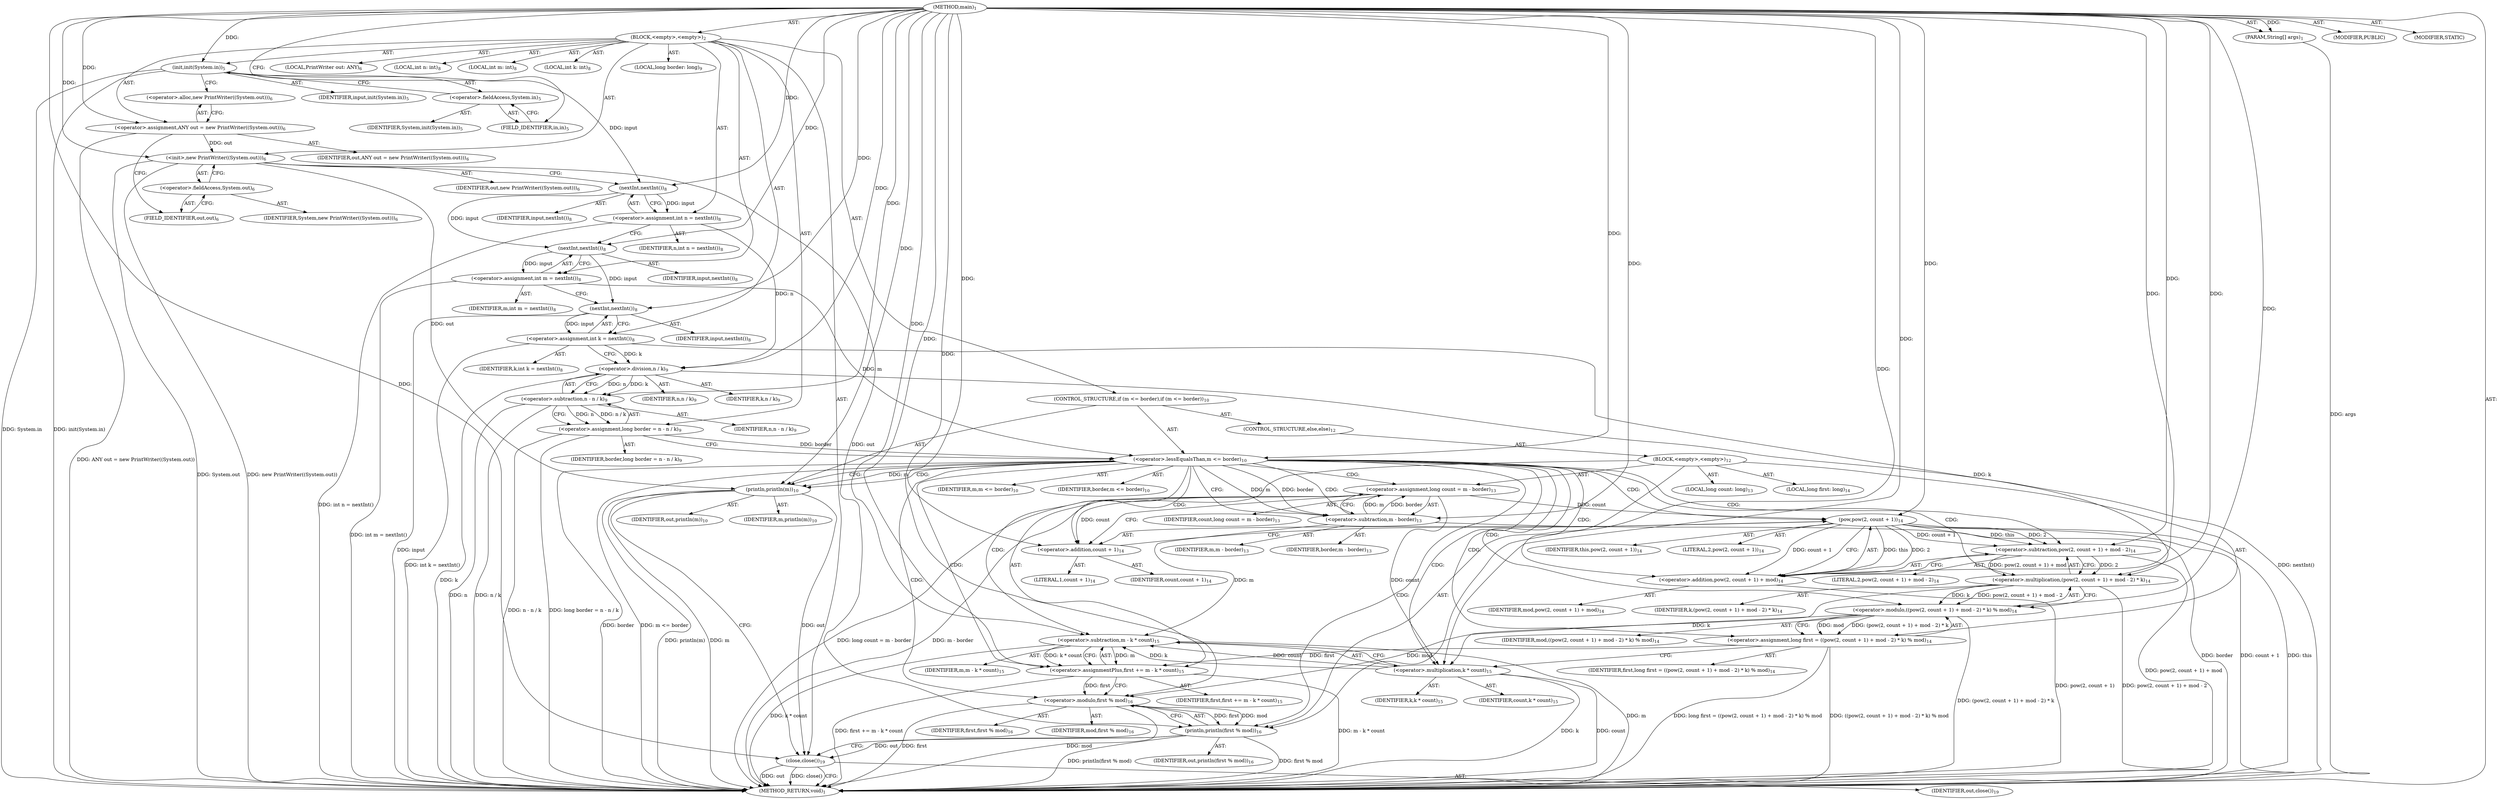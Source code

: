 digraph "main" {  
"19" [label = <(METHOD,main)<SUB>1</SUB>> ]
"20" [label = <(PARAM,String[] args)<SUB>1</SUB>> ]
"21" [label = <(BLOCK,&lt;empty&gt;,&lt;empty&gt;)<SUB>2</SUB>> ]
"22" [label = <(init,init(System.in))<SUB>5</SUB>> ]
"23" [label = <(IDENTIFIER,input,init(System.in))<SUB>5</SUB>> ]
"24" [label = <(&lt;operator&gt;.fieldAccess,System.in)<SUB>5</SUB>> ]
"25" [label = <(IDENTIFIER,System,init(System.in))<SUB>5</SUB>> ]
"26" [label = <(FIELD_IDENTIFIER,in,in)<SUB>5</SUB>> ]
"4" [label = <(LOCAL,PrintWriter out: ANY)<SUB>6</SUB>> ]
"27" [label = <(&lt;operator&gt;.assignment,ANY out = new PrintWriter((System.out)))<SUB>6</SUB>> ]
"28" [label = <(IDENTIFIER,out,ANY out = new PrintWriter((System.out)))<SUB>6</SUB>> ]
"29" [label = <(&lt;operator&gt;.alloc,new PrintWriter((System.out)))<SUB>6</SUB>> ]
"30" [label = <(&lt;init&gt;,new PrintWriter((System.out)))<SUB>6</SUB>> ]
"3" [label = <(IDENTIFIER,out,new PrintWriter((System.out)))<SUB>6</SUB>> ]
"31" [label = <(&lt;operator&gt;.fieldAccess,System.out)<SUB>6</SUB>> ]
"32" [label = <(IDENTIFIER,System,new PrintWriter((System.out)))<SUB>6</SUB>> ]
"33" [label = <(FIELD_IDENTIFIER,out,out)<SUB>6</SUB>> ]
"34" [label = <(LOCAL,int n: int)<SUB>8</SUB>> ]
"35" [label = <(LOCAL,int m: int)<SUB>8</SUB>> ]
"36" [label = <(LOCAL,int k: int)<SUB>8</SUB>> ]
"37" [label = <(&lt;operator&gt;.assignment,int n = nextInt())<SUB>8</SUB>> ]
"38" [label = <(IDENTIFIER,n,int n = nextInt())<SUB>8</SUB>> ]
"39" [label = <(nextInt,nextInt())<SUB>8</SUB>> ]
"40" [label = <(IDENTIFIER,input,nextInt())<SUB>8</SUB>> ]
"41" [label = <(&lt;operator&gt;.assignment,int m = nextInt())<SUB>8</SUB>> ]
"42" [label = <(IDENTIFIER,m,int m = nextInt())<SUB>8</SUB>> ]
"43" [label = <(nextInt,nextInt())<SUB>8</SUB>> ]
"44" [label = <(IDENTIFIER,input,nextInt())<SUB>8</SUB>> ]
"45" [label = <(&lt;operator&gt;.assignment,int k = nextInt())<SUB>8</SUB>> ]
"46" [label = <(IDENTIFIER,k,int k = nextInt())<SUB>8</SUB>> ]
"47" [label = <(nextInt,nextInt())<SUB>8</SUB>> ]
"48" [label = <(IDENTIFIER,input,nextInt())<SUB>8</SUB>> ]
"49" [label = <(LOCAL,long border: long)<SUB>9</SUB>> ]
"50" [label = <(&lt;operator&gt;.assignment,long border = n - n / k)<SUB>9</SUB>> ]
"51" [label = <(IDENTIFIER,border,long border = n - n / k)<SUB>9</SUB>> ]
"52" [label = <(&lt;operator&gt;.subtraction,n - n / k)<SUB>9</SUB>> ]
"53" [label = <(IDENTIFIER,n,n - n / k)<SUB>9</SUB>> ]
"54" [label = <(&lt;operator&gt;.division,n / k)<SUB>9</SUB>> ]
"55" [label = <(IDENTIFIER,n,n / k)<SUB>9</SUB>> ]
"56" [label = <(IDENTIFIER,k,n / k)<SUB>9</SUB>> ]
"57" [label = <(CONTROL_STRUCTURE,if (m &lt;= border),if (m &lt;= border))<SUB>10</SUB>> ]
"58" [label = <(&lt;operator&gt;.lessEqualsThan,m &lt;= border)<SUB>10</SUB>> ]
"59" [label = <(IDENTIFIER,m,m &lt;= border)<SUB>10</SUB>> ]
"60" [label = <(IDENTIFIER,border,m &lt;= border)<SUB>10</SUB>> ]
"61" [label = <(println,println(m))<SUB>10</SUB>> ]
"62" [label = <(IDENTIFIER,out,println(m))<SUB>10</SUB>> ]
"63" [label = <(IDENTIFIER,m,println(m))<SUB>10</SUB>> ]
"64" [label = <(CONTROL_STRUCTURE,else,else)<SUB>12</SUB>> ]
"65" [label = <(BLOCK,&lt;empty&gt;,&lt;empty&gt;)<SUB>12</SUB>> ]
"66" [label = <(LOCAL,long count: long)<SUB>13</SUB>> ]
"67" [label = <(&lt;operator&gt;.assignment,long count = m - border)<SUB>13</SUB>> ]
"68" [label = <(IDENTIFIER,count,long count = m - border)<SUB>13</SUB>> ]
"69" [label = <(&lt;operator&gt;.subtraction,m - border)<SUB>13</SUB>> ]
"70" [label = <(IDENTIFIER,m,m - border)<SUB>13</SUB>> ]
"71" [label = <(IDENTIFIER,border,m - border)<SUB>13</SUB>> ]
"72" [label = <(LOCAL,long first: long)<SUB>14</SUB>> ]
"73" [label = <(&lt;operator&gt;.assignment,long first = ((pow(2, count + 1) + mod - 2) * k) % mod)<SUB>14</SUB>> ]
"74" [label = <(IDENTIFIER,first,long first = ((pow(2, count + 1) + mod - 2) * k) % mod)<SUB>14</SUB>> ]
"75" [label = <(&lt;operator&gt;.modulo,((pow(2, count + 1) + mod - 2) * k) % mod)<SUB>14</SUB>> ]
"76" [label = <(&lt;operator&gt;.multiplication,(pow(2, count + 1) + mod - 2) * k)<SUB>14</SUB>> ]
"77" [label = <(&lt;operator&gt;.subtraction,pow(2, count + 1) + mod - 2)<SUB>14</SUB>> ]
"78" [label = <(&lt;operator&gt;.addition,pow(2, count + 1) + mod)<SUB>14</SUB>> ]
"79" [label = <(pow,pow(2, count + 1))<SUB>14</SUB>> ]
"80" [label = <(IDENTIFIER,this,pow(2, count + 1))<SUB>14</SUB>> ]
"81" [label = <(LITERAL,2,pow(2, count + 1))<SUB>14</SUB>> ]
"82" [label = <(&lt;operator&gt;.addition,count + 1)<SUB>14</SUB>> ]
"83" [label = <(IDENTIFIER,count,count + 1)<SUB>14</SUB>> ]
"84" [label = <(LITERAL,1,count + 1)<SUB>14</SUB>> ]
"85" [label = <(IDENTIFIER,mod,pow(2, count + 1) + mod)<SUB>14</SUB>> ]
"86" [label = <(LITERAL,2,pow(2, count + 1) + mod - 2)<SUB>14</SUB>> ]
"87" [label = <(IDENTIFIER,k,(pow(2, count + 1) + mod - 2) * k)<SUB>14</SUB>> ]
"88" [label = <(IDENTIFIER,mod,((pow(2, count + 1) + mod - 2) * k) % mod)<SUB>14</SUB>> ]
"89" [label = <(&lt;operator&gt;.assignmentPlus,first += m - k * count)<SUB>15</SUB>> ]
"90" [label = <(IDENTIFIER,first,first += m - k * count)<SUB>15</SUB>> ]
"91" [label = <(&lt;operator&gt;.subtraction,m - k * count)<SUB>15</SUB>> ]
"92" [label = <(IDENTIFIER,m,m - k * count)<SUB>15</SUB>> ]
"93" [label = <(&lt;operator&gt;.multiplication,k * count)<SUB>15</SUB>> ]
"94" [label = <(IDENTIFIER,k,k * count)<SUB>15</SUB>> ]
"95" [label = <(IDENTIFIER,count,k * count)<SUB>15</SUB>> ]
"96" [label = <(println,println(first % mod))<SUB>16</SUB>> ]
"97" [label = <(IDENTIFIER,out,println(first % mod))<SUB>16</SUB>> ]
"98" [label = <(&lt;operator&gt;.modulo,first % mod)<SUB>16</SUB>> ]
"99" [label = <(IDENTIFIER,first,first % mod)<SUB>16</SUB>> ]
"100" [label = <(IDENTIFIER,mod,first % mod)<SUB>16</SUB>> ]
"101" [label = <(close,close())<SUB>19</SUB>> ]
"102" [label = <(IDENTIFIER,out,close())<SUB>19</SUB>> ]
"103" [label = <(MODIFIER,PUBLIC)> ]
"104" [label = <(MODIFIER,STATIC)> ]
"105" [label = <(METHOD_RETURN,void)<SUB>1</SUB>> ]
  "19" -> "20"  [ label = "AST: "] 
  "19" -> "21"  [ label = "AST: "] 
  "19" -> "103"  [ label = "AST: "] 
  "19" -> "104"  [ label = "AST: "] 
  "19" -> "105"  [ label = "AST: "] 
  "21" -> "22"  [ label = "AST: "] 
  "21" -> "4"  [ label = "AST: "] 
  "21" -> "27"  [ label = "AST: "] 
  "21" -> "30"  [ label = "AST: "] 
  "21" -> "34"  [ label = "AST: "] 
  "21" -> "35"  [ label = "AST: "] 
  "21" -> "36"  [ label = "AST: "] 
  "21" -> "37"  [ label = "AST: "] 
  "21" -> "41"  [ label = "AST: "] 
  "21" -> "45"  [ label = "AST: "] 
  "21" -> "49"  [ label = "AST: "] 
  "21" -> "50"  [ label = "AST: "] 
  "21" -> "57"  [ label = "AST: "] 
  "21" -> "101"  [ label = "AST: "] 
  "22" -> "23"  [ label = "AST: "] 
  "22" -> "24"  [ label = "AST: "] 
  "24" -> "25"  [ label = "AST: "] 
  "24" -> "26"  [ label = "AST: "] 
  "27" -> "28"  [ label = "AST: "] 
  "27" -> "29"  [ label = "AST: "] 
  "30" -> "3"  [ label = "AST: "] 
  "30" -> "31"  [ label = "AST: "] 
  "31" -> "32"  [ label = "AST: "] 
  "31" -> "33"  [ label = "AST: "] 
  "37" -> "38"  [ label = "AST: "] 
  "37" -> "39"  [ label = "AST: "] 
  "39" -> "40"  [ label = "AST: "] 
  "41" -> "42"  [ label = "AST: "] 
  "41" -> "43"  [ label = "AST: "] 
  "43" -> "44"  [ label = "AST: "] 
  "45" -> "46"  [ label = "AST: "] 
  "45" -> "47"  [ label = "AST: "] 
  "47" -> "48"  [ label = "AST: "] 
  "50" -> "51"  [ label = "AST: "] 
  "50" -> "52"  [ label = "AST: "] 
  "52" -> "53"  [ label = "AST: "] 
  "52" -> "54"  [ label = "AST: "] 
  "54" -> "55"  [ label = "AST: "] 
  "54" -> "56"  [ label = "AST: "] 
  "57" -> "58"  [ label = "AST: "] 
  "57" -> "61"  [ label = "AST: "] 
  "57" -> "64"  [ label = "AST: "] 
  "58" -> "59"  [ label = "AST: "] 
  "58" -> "60"  [ label = "AST: "] 
  "61" -> "62"  [ label = "AST: "] 
  "61" -> "63"  [ label = "AST: "] 
  "64" -> "65"  [ label = "AST: "] 
  "65" -> "66"  [ label = "AST: "] 
  "65" -> "67"  [ label = "AST: "] 
  "65" -> "72"  [ label = "AST: "] 
  "65" -> "73"  [ label = "AST: "] 
  "65" -> "89"  [ label = "AST: "] 
  "65" -> "96"  [ label = "AST: "] 
  "67" -> "68"  [ label = "AST: "] 
  "67" -> "69"  [ label = "AST: "] 
  "69" -> "70"  [ label = "AST: "] 
  "69" -> "71"  [ label = "AST: "] 
  "73" -> "74"  [ label = "AST: "] 
  "73" -> "75"  [ label = "AST: "] 
  "75" -> "76"  [ label = "AST: "] 
  "75" -> "88"  [ label = "AST: "] 
  "76" -> "77"  [ label = "AST: "] 
  "76" -> "87"  [ label = "AST: "] 
  "77" -> "78"  [ label = "AST: "] 
  "77" -> "86"  [ label = "AST: "] 
  "78" -> "79"  [ label = "AST: "] 
  "78" -> "85"  [ label = "AST: "] 
  "79" -> "80"  [ label = "AST: "] 
  "79" -> "81"  [ label = "AST: "] 
  "79" -> "82"  [ label = "AST: "] 
  "82" -> "83"  [ label = "AST: "] 
  "82" -> "84"  [ label = "AST: "] 
  "89" -> "90"  [ label = "AST: "] 
  "89" -> "91"  [ label = "AST: "] 
  "91" -> "92"  [ label = "AST: "] 
  "91" -> "93"  [ label = "AST: "] 
  "93" -> "94"  [ label = "AST: "] 
  "93" -> "95"  [ label = "AST: "] 
  "96" -> "97"  [ label = "AST: "] 
  "96" -> "98"  [ label = "AST: "] 
  "98" -> "99"  [ label = "AST: "] 
  "98" -> "100"  [ label = "AST: "] 
  "101" -> "102"  [ label = "AST: "] 
  "22" -> "29"  [ label = "CFG: "] 
  "27" -> "33"  [ label = "CFG: "] 
  "30" -> "39"  [ label = "CFG: "] 
  "37" -> "43"  [ label = "CFG: "] 
  "41" -> "47"  [ label = "CFG: "] 
  "45" -> "54"  [ label = "CFG: "] 
  "50" -> "58"  [ label = "CFG: "] 
  "101" -> "105"  [ label = "CFG: "] 
  "24" -> "22"  [ label = "CFG: "] 
  "29" -> "27"  [ label = "CFG: "] 
  "31" -> "30"  [ label = "CFG: "] 
  "39" -> "37"  [ label = "CFG: "] 
  "43" -> "41"  [ label = "CFG: "] 
  "47" -> "45"  [ label = "CFG: "] 
  "52" -> "50"  [ label = "CFG: "] 
  "58" -> "61"  [ label = "CFG: "] 
  "58" -> "69"  [ label = "CFG: "] 
  "61" -> "101"  [ label = "CFG: "] 
  "26" -> "24"  [ label = "CFG: "] 
  "33" -> "31"  [ label = "CFG: "] 
  "54" -> "52"  [ label = "CFG: "] 
  "67" -> "82"  [ label = "CFG: "] 
  "73" -> "93"  [ label = "CFG: "] 
  "89" -> "98"  [ label = "CFG: "] 
  "96" -> "101"  [ label = "CFG: "] 
  "69" -> "67"  [ label = "CFG: "] 
  "75" -> "73"  [ label = "CFG: "] 
  "91" -> "89"  [ label = "CFG: "] 
  "98" -> "96"  [ label = "CFG: "] 
  "76" -> "75"  [ label = "CFG: "] 
  "93" -> "91"  [ label = "CFG: "] 
  "77" -> "76"  [ label = "CFG: "] 
  "78" -> "77"  [ label = "CFG: "] 
  "79" -> "78"  [ label = "CFG: "] 
  "82" -> "79"  [ label = "CFG: "] 
  "19" -> "26"  [ label = "CFG: "] 
  "20" -> "105"  [ label = "DDG: args"] 
  "22" -> "105"  [ label = "DDG: System.in"] 
  "22" -> "105"  [ label = "DDG: init(System.in)"] 
  "27" -> "105"  [ label = "DDG: ANY out = new PrintWriter((System.out))"] 
  "30" -> "105"  [ label = "DDG: System.out"] 
  "30" -> "105"  [ label = "DDG: new PrintWriter((System.out))"] 
  "37" -> "105"  [ label = "DDG: int n = nextInt()"] 
  "41" -> "105"  [ label = "DDG: int m = nextInt()"] 
  "47" -> "105"  [ label = "DDG: input"] 
  "45" -> "105"  [ label = "DDG: nextInt()"] 
  "45" -> "105"  [ label = "DDG: int k = nextInt()"] 
  "52" -> "105"  [ label = "DDG: n"] 
  "54" -> "105"  [ label = "DDG: k"] 
  "52" -> "105"  [ label = "DDG: n / k"] 
  "50" -> "105"  [ label = "DDG: n - n / k"] 
  "50" -> "105"  [ label = "DDG: long border = n - n / k"] 
  "58" -> "105"  [ label = "DDG: border"] 
  "58" -> "105"  [ label = "DDG: m &lt;= border"] 
  "69" -> "105"  [ label = "DDG: border"] 
  "67" -> "105"  [ label = "DDG: m - border"] 
  "67" -> "105"  [ label = "DDG: long count = m - border"] 
  "79" -> "105"  [ label = "DDG: count + 1"] 
  "78" -> "105"  [ label = "DDG: pow(2, count + 1)"] 
  "77" -> "105"  [ label = "DDG: pow(2, count + 1) + mod"] 
  "76" -> "105"  [ label = "DDG: pow(2, count + 1) + mod - 2"] 
  "75" -> "105"  [ label = "DDG: (pow(2, count + 1) + mod - 2) * k"] 
  "73" -> "105"  [ label = "DDG: ((pow(2, count + 1) + mod - 2) * k) % mod"] 
  "73" -> "105"  [ label = "DDG: long first = ((pow(2, count + 1) + mod - 2) * k) % mod"] 
  "91" -> "105"  [ label = "DDG: m"] 
  "93" -> "105"  [ label = "DDG: k"] 
  "93" -> "105"  [ label = "DDG: count"] 
  "91" -> "105"  [ label = "DDG: k * count"] 
  "89" -> "105"  [ label = "DDG: m - k * count"] 
  "89" -> "105"  [ label = "DDG: first += m - k * count"] 
  "98" -> "105"  [ label = "DDG: first"] 
  "98" -> "105"  [ label = "DDG: mod"] 
  "96" -> "105"  [ label = "DDG: first % mod"] 
  "96" -> "105"  [ label = "DDG: println(first % mod)"] 
  "61" -> "105"  [ label = "DDG: m"] 
  "61" -> "105"  [ label = "DDG: println(m)"] 
  "101" -> "105"  [ label = "DDG: out"] 
  "101" -> "105"  [ label = "DDG: close()"] 
  "79" -> "105"  [ label = "DDG: this"] 
  "19" -> "20"  [ label = "DDG: "] 
  "19" -> "27"  [ label = "DDG: "] 
  "39" -> "37"  [ label = "DDG: input"] 
  "43" -> "41"  [ label = "DDG: input"] 
  "47" -> "45"  [ label = "DDG: input"] 
  "52" -> "50"  [ label = "DDG: n"] 
  "52" -> "50"  [ label = "DDG: n / k"] 
  "19" -> "22"  [ label = "DDG: "] 
  "27" -> "30"  [ label = "DDG: out"] 
  "19" -> "30"  [ label = "DDG: "] 
  "96" -> "101"  [ label = "DDG: out"] 
  "61" -> "101"  [ label = "DDG: out"] 
  "19" -> "101"  [ label = "DDG: "] 
  "22" -> "39"  [ label = "DDG: input"] 
  "19" -> "39"  [ label = "DDG: "] 
  "39" -> "43"  [ label = "DDG: input"] 
  "19" -> "43"  [ label = "DDG: "] 
  "43" -> "47"  [ label = "DDG: input"] 
  "19" -> "47"  [ label = "DDG: "] 
  "54" -> "52"  [ label = "DDG: n"] 
  "19" -> "52"  [ label = "DDG: "] 
  "54" -> "52"  [ label = "DDG: k"] 
  "41" -> "58"  [ label = "DDG: m"] 
  "19" -> "58"  [ label = "DDG: "] 
  "50" -> "58"  [ label = "DDG: border"] 
  "30" -> "61"  [ label = "DDG: out"] 
  "19" -> "61"  [ label = "DDG: "] 
  "58" -> "61"  [ label = "DDG: m"] 
  "37" -> "54"  [ label = "DDG: n"] 
  "19" -> "54"  [ label = "DDG: "] 
  "45" -> "54"  [ label = "DDG: k"] 
  "69" -> "67"  [ label = "DDG: m"] 
  "69" -> "67"  [ label = "DDG: border"] 
  "75" -> "73"  [ label = "DDG: (pow(2, count + 1) + mod - 2) * k"] 
  "75" -> "73"  [ label = "DDG: mod"] 
  "91" -> "89"  [ label = "DDG: m"] 
  "91" -> "89"  [ label = "DDG: k * count"] 
  "73" -> "89"  [ label = "DDG: first"] 
  "19" -> "89"  [ label = "DDG: "] 
  "30" -> "96"  [ label = "DDG: out"] 
  "19" -> "96"  [ label = "DDG: "] 
  "98" -> "96"  [ label = "DDG: first"] 
  "98" -> "96"  [ label = "DDG: mod"] 
  "58" -> "69"  [ label = "DDG: m"] 
  "19" -> "69"  [ label = "DDG: "] 
  "58" -> "69"  [ label = "DDG: border"] 
  "76" -> "75"  [ label = "DDG: pow(2, count + 1) + mod - 2"] 
  "76" -> "75"  [ label = "DDG: k"] 
  "19" -> "75"  [ label = "DDG: "] 
  "69" -> "91"  [ label = "DDG: m"] 
  "19" -> "91"  [ label = "DDG: "] 
  "93" -> "91"  [ label = "DDG: k"] 
  "93" -> "91"  [ label = "DDG: count"] 
  "89" -> "98"  [ label = "DDG: first"] 
  "19" -> "98"  [ label = "DDG: "] 
  "75" -> "98"  [ label = "DDG: mod"] 
  "77" -> "76"  [ label = "DDG: pow(2, count + 1) + mod"] 
  "77" -> "76"  [ label = "DDG: 2"] 
  "54" -> "76"  [ label = "DDG: k"] 
  "19" -> "76"  [ label = "DDG: "] 
  "76" -> "93"  [ label = "DDG: k"] 
  "19" -> "93"  [ label = "DDG: "] 
  "67" -> "93"  [ label = "DDG: count"] 
  "79" -> "77"  [ label = "DDG: this"] 
  "79" -> "77"  [ label = "DDG: 2"] 
  "79" -> "77"  [ label = "DDG: count + 1"] 
  "19" -> "77"  [ label = "DDG: "] 
  "79" -> "78"  [ label = "DDG: this"] 
  "79" -> "78"  [ label = "DDG: 2"] 
  "79" -> "78"  [ label = "DDG: count + 1"] 
  "19" -> "78"  [ label = "DDG: "] 
  "19" -> "79"  [ label = "DDG: "] 
  "67" -> "79"  [ label = "DDG: count"] 
  "67" -> "82"  [ label = "DDG: count"] 
  "19" -> "82"  [ label = "DDG: "] 
  "58" -> "73"  [ label = "CDG: "] 
  "58" -> "61"  [ label = "CDG: "] 
  "58" -> "96"  [ label = "CDG: "] 
  "58" -> "77"  [ label = "CDG: "] 
  "58" -> "89"  [ label = "CDG: "] 
  "58" -> "98"  [ label = "CDG: "] 
  "58" -> "75"  [ label = "CDG: "] 
  "58" -> "69"  [ label = "CDG: "] 
  "58" -> "67"  [ label = "CDG: "] 
  "58" -> "76"  [ label = "CDG: "] 
  "58" -> "91"  [ label = "CDG: "] 
  "58" -> "82"  [ label = "CDG: "] 
  "58" -> "93"  [ label = "CDG: "] 
  "58" -> "78"  [ label = "CDG: "] 
  "58" -> "79"  [ label = "CDG: "] 
}
